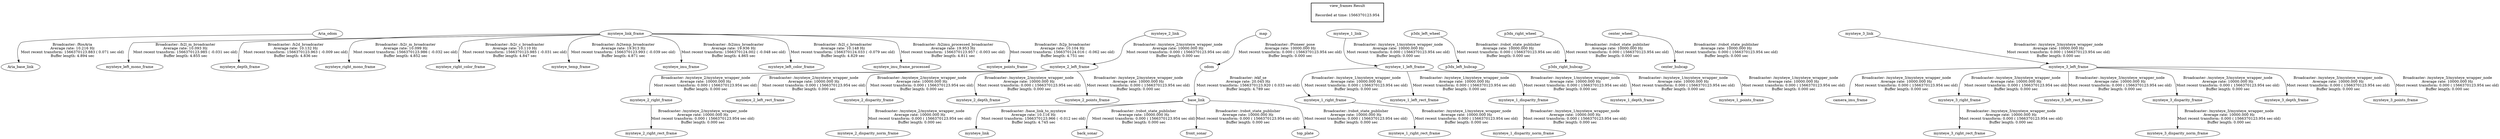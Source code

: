 digraph G {
"Aria_odom" -> "Aria_base_link"[label="Broadcaster: /RosAria\nAverage rate: 10.216 Hz\nMost recent transform: 1566370123.883 ( 0.071 sec old)\nBuffer length: 4.894 sec\n"];
"mynteye_link_frame" -> "mynteye_left_mono_frame"[label="Broadcaster: /b2l_m_broadcaster\nAverage rate: 10.093 Hz\nMost recent transform: 1566370123.985 ( -0.031 sec old)\nBuffer length: 4.855 sec\n"];
"mynteye_link_frame" -> "mynteye_depth_frame"[label="Broadcaster: /b2d_broadcaster\nAverage rate: 10.132 Hz\nMost recent transform: 1566370123.963 ( -0.009 sec old)\nBuffer length: 4.836 sec\n"];
"mynteye_link_frame" -> "mynteye_right_mono_frame"[label="Broadcaster: /b2r_m_broadcaster\nAverage rate: 10.099 Hz\nMost recent transform: 1566370123.986 ( -0.032 sec old)\nBuffer length: 4.852 sec\n"];
"mynteye_link_frame" -> "mynteye_right_color_frame"[label="Broadcaster: /b2r_c_broadcaster\nAverage rate: 10.110 Hz\nMost recent transform: 1566370123.985 ( -0.031 sec old)\nBuffer length: 4.847 sec\n"];
"mynteye_link_frame" -> "mynteye_temp_frame"[label="Broadcaster: /b2temp_broadcaster\nAverage rate: 19.913 Hz\nMost recent transform: 1566370123.993 ( -0.039 sec old)\nBuffer length: 4.871 sec\n"];
"mynteye_link_frame" -> "mynteye_imu_frame"[label="Broadcaster: /b2imu_broadcaster\nAverage rate: 19.936 Hz\nMost recent transform: 1566370124.002 ( -0.048 sec old)\nBuffer length: 4.865 sec\n"];
"mynteye_link_frame" -> "mynteye_left_color_frame"[label="Broadcaster: /b2l_c_broadcaster\nAverage rate: 10.148 Hz\nMost recent transform: 1566370124.033 ( -0.079 sec old)\nBuffer length: 4.829 sec\n"];
"mynteye_2_link" -> "mynteye_2_left_frame"[label="Broadcaster: /mynteye_2/mynteye_wrapper_node\nAverage rate: 10000.000 Hz\nMost recent transform: 0.000 ( 1566370123.954 sec old)\nBuffer length: 0.000 sec\n"];
"mynteye_2_left_frame" -> "mynteye_2_right_frame"[label="Broadcaster: /mynteye_2/mynteye_wrapper_node\nAverage rate: 10000.000 Hz\nMost recent transform: 0.000 ( 1566370123.954 sec old)\nBuffer length: 0.000 sec\n"];
"mynteye_2_left_frame" -> "mynteye_2_left_rect_frame"[label="Broadcaster: /mynteye_2/mynteye_wrapper_node\nAverage rate: 10000.000 Hz\nMost recent transform: 0.000 ( 1566370123.954 sec old)\nBuffer length: 0.000 sec\n"];
"mynteye_2_right_frame" -> "mynteye_2_right_rect_frame"[label="Broadcaster: /mynteye_2/mynteye_wrapper_node\nAverage rate: 10000.000 Hz\nMost recent transform: 0.000 ( 1566370123.954 sec old)\nBuffer length: 0.000 sec\n"];
"mynteye_2_left_frame" -> "mynteye_2_disparity_frame"[label="Broadcaster: /mynteye_2/mynteye_wrapper_node\nAverage rate: 10000.000 Hz\nMost recent transform: 0.000 ( 1566370123.954 sec old)\nBuffer length: 0.000 sec\n"];
"mynteye_2_disparity_frame" -> "mynteye_2_disparity_norm_frame"[label="Broadcaster: /mynteye_2/mynteye_wrapper_node\nAverage rate: 10000.000 Hz\nMost recent transform: 0.000 ( 1566370123.954 sec old)\nBuffer length: 0.000 sec\n"];
"mynteye_2_left_frame" -> "mynteye_2_depth_frame"[label="Broadcaster: /mynteye_2/mynteye_wrapper_node\nAverage rate: 10000.000 Hz\nMost recent transform: 0.000 ( 1566370123.954 sec old)\nBuffer length: 0.000 sec\n"];
"mynteye_2_left_frame" -> "mynteye_2_points_frame"[label="Broadcaster: /mynteye_2/mynteye_wrapper_node\nAverage rate: 10000.000 Hz\nMost recent transform: 0.000 ( 1566370123.954 sec old)\nBuffer length: 0.000 sec\n"];
"mynteye_3_left_frame" -> "camera_imu_frame"[label="Broadcaster: /mynteye_3/mynteye_wrapper_node\nAverage rate: 10000.000 Hz\nMost recent transform: 0.000 ( 1566370123.954 sec old)\nBuffer length: 0.000 sec\n"];
"mynteye_link_frame" -> "mynteye_imu_frame_processed"[label="Broadcaster: /b2imu_processed_broadcaster\nAverage rate: 19.953 Hz\nMost recent transform: 1566370123.957 ( -0.003 sec old)\nBuffer length: 4.811 sec\n"];
"base_link" -> "mynteye_link"[label="Broadcaster: /base_link_to_mynteye\nAverage rate: 10.116 Hz\nMost recent transform: 1566370123.966 ( -0.012 sec old)\nBuffer length: 4.745 sec\n"];
"odom" -> "base_link"[label="Broadcaster: /ekf_se\nAverage rate: 20.045 Hz\nMost recent transform: 1566370123.920 ( 0.033 sec old)\nBuffer length: 4.789 sec\n"];
"map" -> "odom"[label="Broadcaster: /Pioneer_pose\nAverage rate: 10000.000 Hz\nMost recent transform: 0.000 ( 1566370123.954 sec old)\nBuffer length: 0.000 sec\n"];
"mynteye_1_link" -> "mynteye_1_left_frame"[label="Broadcaster: /mynteye_1/mynteye_wrapper_node\nAverage rate: 10000.000 Hz\nMost recent transform: 0.000 ( 1566370123.954 sec old)\nBuffer length: 0.000 sec\n"];
"mynteye_1_left_frame" -> "mynteye_1_right_frame"[label="Broadcaster: /mynteye_1/mynteye_wrapper_node\nAverage rate: 10000.000 Hz\nMost recent transform: 0.000 ( 1566370123.954 sec old)\nBuffer length: 0.000 sec\n"];
"mynteye_1_left_frame" -> "mynteye_1_left_rect_frame"[label="Broadcaster: /mynteye_1/mynteye_wrapper_node\nAverage rate: 10000.000 Hz\nMost recent transform: 0.000 ( 1566370123.954 sec old)\nBuffer length: 0.000 sec\n"];
"mynteye_1_right_frame" -> "mynteye_1_right_rect_frame"[label="Broadcaster: /mynteye_1/mynteye_wrapper_node\nAverage rate: 10000.000 Hz\nMost recent transform: 0.000 ( 1566370123.954 sec old)\nBuffer length: 0.000 sec\n"];
"mynteye_1_left_frame" -> "mynteye_1_disparity_frame"[label="Broadcaster: /mynteye_1/mynteye_wrapper_node\nAverage rate: 10000.000 Hz\nMost recent transform: 0.000 ( 1566370123.954 sec old)\nBuffer length: 0.000 sec\n"];
"mynteye_1_disparity_frame" -> "mynteye_1_disparity_norm_frame"[label="Broadcaster: /mynteye_1/mynteye_wrapper_node\nAverage rate: 10000.000 Hz\nMost recent transform: 0.000 ( 1566370123.954 sec old)\nBuffer length: 0.000 sec\n"];
"mynteye_1_left_frame" -> "mynteye_1_depth_frame"[label="Broadcaster: /mynteye_1/mynteye_wrapper_node\nAverage rate: 10000.000 Hz\nMost recent transform: 0.000 ( 1566370123.954 sec old)\nBuffer length: 0.000 sec\n"];
"mynteye_1_left_frame" -> "mynteye_1_points_frame"[label="Broadcaster: /mynteye_1/mynteye_wrapper_node\nAverage rate: 10000.000 Hz\nMost recent transform: 0.000 ( 1566370123.954 sec old)\nBuffer length: 0.000 sec\n"];
"base_link" -> "back_sonar"[label="Broadcaster: /robot_state_publisher\nAverage rate: 10000.000 Hz\nMost recent transform: 0.000 ( 1566370123.954 sec old)\nBuffer length: 0.000 sec\n"];
"base_link" -> "front_sonar"[label="Broadcaster: /robot_state_publisher\nAverage rate: 10000.000 Hz\nMost recent transform: 0.000 ( 1566370123.954 sec old)\nBuffer length: 0.000 sec\n"];
"p3dx_left_wheel" -> "p3dx_left_hubcap"[label="Broadcaster: /robot_state_publisher\nAverage rate: 10000.000 Hz\nMost recent transform: 0.000 ( 1566370123.954 sec old)\nBuffer length: 0.000 sec\n"];
"p3dx_right_wheel" -> "p3dx_right_hubcap"[label="Broadcaster: /robot_state_publisher\nAverage rate: 10000.000 Hz\nMost recent transform: 0.000 ( 1566370123.954 sec old)\nBuffer length: 0.000 sec\n"];
"base_link" -> "top_plate"[label="Broadcaster: /robot_state_publisher\nAverage rate: 10000.000 Hz\nMost recent transform: 0.000 ( 1566370123.954 sec old)\nBuffer length: 0.000 sec\n"];
"center_wheel" -> "center_hubcap"[label="Broadcaster: /robot_state_publisher\nAverage rate: 10000.000 Hz\nMost recent transform: 0.000 ( 1566370123.954 sec old)\nBuffer length: 0.000 sec\n"];
"mynteye_link_frame" -> "mynteye_points_frame"[label="Broadcaster: /b2p_broadcaster\nAverage rate: 10.104 Hz\nMost recent transform: 1566370124.016 ( -0.062 sec old)\nBuffer length: 4.751 sec\n"];
"mynteye_3_link" -> "mynteye_3_left_frame"[label="Broadcaster: /mynteye_3/mynteye_wrapper_node\nAverage rate: 10000.000 Hz\nMost recent transform: 0.000 ( 1566370123.954 sec old)\nBuffer length: 0.000 sec\n"];
"mynteye_3_left_frame" -> "mynteye_3_right_frame"[label="Broadcaster: /mynteye_3/mynteye_wrapper_node\nAverage rate: 10000.000 Hz\nMost recent transform: 0.000 ( 1566370123.954 sec old)\nBuffer length: 0.000 sec\n"];
"mynteye_3_left_frame" -> "mynteye_3_left_rect_frame"[label="Broadcaster: /mynteye_3/mynteye_wrapper_node\nAverage rate: 10000.000 Hz\nMost recent transform: 0.000 ( 1566370123.954 sec old)\nBuffer length: 0.000 sec\n"];
"mynteye_3_right_frame" -> "mynteye_3_right_rect_frame"[label="Broadcaster: /mynteye_3/mynteye_wrapper_node\nAverage rate: 10000.000 Hz\nMost recent transform: 0.000 ( 1566370123.954 sec old)\nBuffer length: 0.000 sec\n"];
"mynteye_3_left_frame" -> "mynteye_3_disparity_frame"[label="Broadcaster: /mynteye_3/mynteye_wrapper_node\nAverage rate: 10000.000 Hz\nMost recent transform: 0.000 ( 1566370123.954 sec old)\nBuffer length: 0.000 sec\n"];
"mynteye_3_disparity_frame" -> "mynteye_3_disparity_norm_frame"[label="Broadcaster: /mynteye_3/mynteye_wrapper_node\nAverage rate: 10000.000 Hz\nMost recent transform: 0.000 ( 1566370123.954 sec old)\nBuffer length: 0.000 sec\n"];
"mynteye_3_left_frame" -> "mynteye_3_depth_frame"[label="Broadcaster: /mynteye_3/mynteye_wrapper_node\nAverage rate: 10000.000 Hz\nMost recent transform: 0.000 ( 1566370123.954 sec old)\nBuffer length: 0.000 sec\n"];
"mynteye_3_left_frame" -> "mynteye_3_points_frame"[label="Broadcaster: /mynteye_3/mynteye_wrapper_node\nAverage rate: 10000.000 Hz\nMost recent transform: 0.000 ( 1566370123.954 sec old)\nBuffer length: 0.000 sec\n"];
edge [style=invis];
 subgraph cluster_legend { style=bold; color=black; label ="view_frames Result";
"Recorded at time: 1566370123.954"[ shape=plaintext ] ;
 }->"Aria_odom";
edge [style=invis];
 subgraph cluster_legend { style=bold; color=black; label ="view_frames Result";
"Recorded at time: 1566370123.954"[ shape=plaintext ] ;
 }->"mynteye_link_frame";
edge [style=invis];
 subgraph cluster_legend { style=bold; color=black; label ="view_frames Result";
"Recorded at time: 1566370123.954"[ shape=plaintext ] ;
 }->"mynteye_2_link";
edge [style=invis];
 subgraph cluster_legend { style=bold; color=black; label ="view_frames Result";
"Recorded at time: 1566370123.954"[ shape=plaintext ] ;
 }->"mynteye_1_link";
edge [style=invis];
 subgraph cluster_legend { style=bold; color=black; label ="view_frames Result";
"Recorded at time: 1566370123.954"[ shape=plaintext ] ;
 }->"p3dx_left_wheel";
edge [style=invis];
 subgraph cluster_legend { style=bold; color=black; label ="view_frames Result";
"Recorded at time: 1566370123.954"[ shape=plaintext ] ;
 }->"p3dx_right_wheel";
edge [style=invis];
 subgraph cluster_legend { style=bold; color=black; label ="view_frames Result";
"Recorded at time: 1566370123.954"[ shape=plaintext ] ;
 }->"center_wheel";
edge [style=invis];
 subgraph cluster_legend { style=bold; color=black; label ="view_frames Result";
"Recorded at time: 1566370123.954"[ shape=plaintext ] ;
 }->"map";
edge [style=invis];
 subgraph cluster_legend { style=bold; color=black; label ="view_frames Result";
"Recorded at time: 1566370123.954"[ shape=plaintext ] ;
 }->"mynteye_3_link";
}